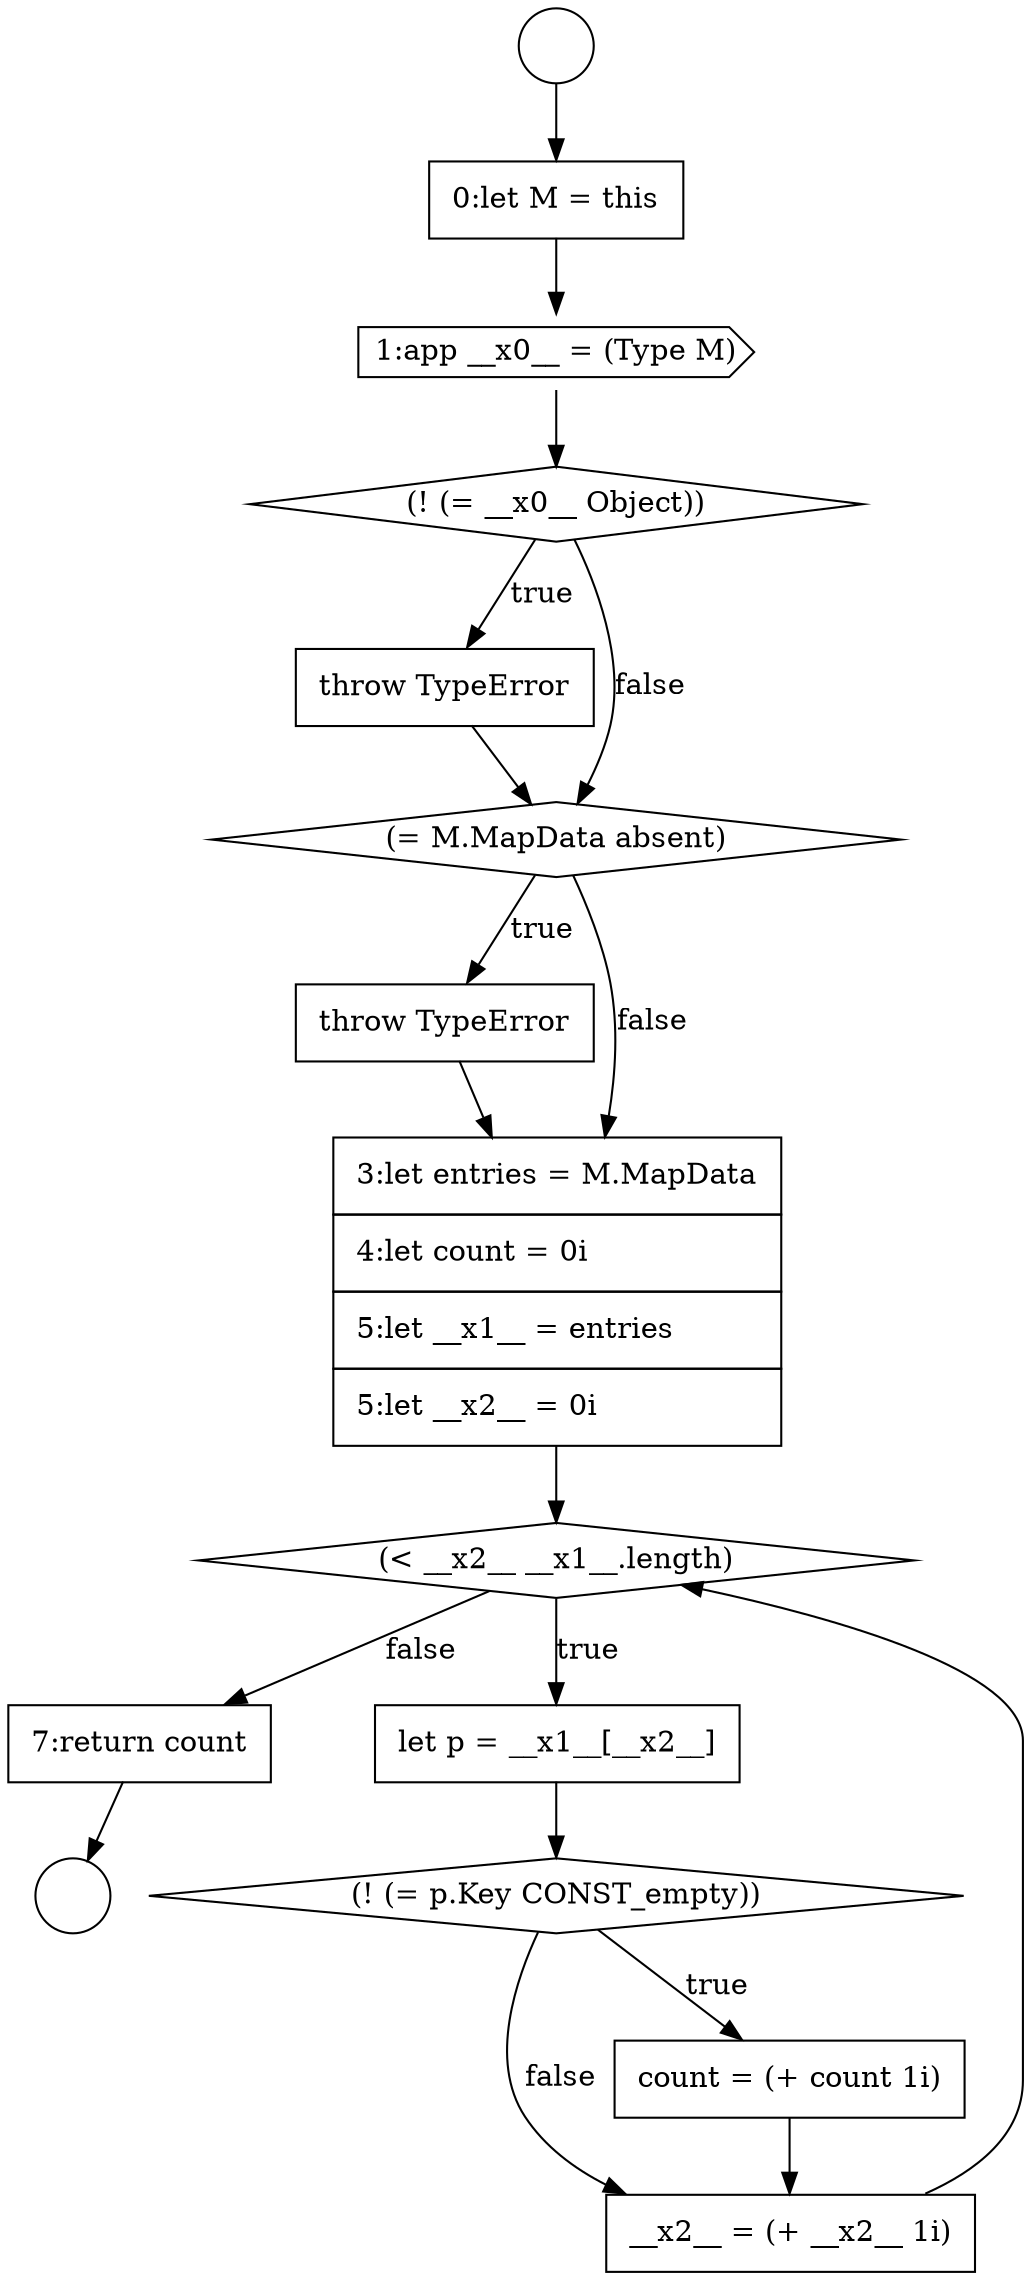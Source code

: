 digraph {
  node15214 [shape=none, margin=0, label=<<font color="black">
    <table border="0" cellborder="1" cellspacing="0" cellpadding="10">
      <tr><td align="left">throw TypeError</td></tr>
    </table>
  </font>> color="black" fillcolor="white" style=filled]
  node15210 [shape=cds, label=<<font color="black">1:app __x0__ = (Type M)</font>> color="black" fillcolor="white" style=filled]
  node15221 [shape=none, margin=0, label=<<font color="black">
    <table border="0" cellborder="1" cellspacing="0" cellpadding="10">
      <tr><td align="left">7:return count</td></tr>
    </table>
  </font>> color="black" fillcolor="white" style=filled]
  node15211 [shape=diamond, label=<<font color="black">(! (= __x0__ Object))</font>> color="black" fillcolor="white" style=filled]
  node15215 [shape=none, margin=0, label=<<font color="black">
    <table border="0" cellborder="1" cellspacing="0" cellpadding="10">
      <tr><td align="left">3:let entries = M.MapData</td></tr>
      <tr><td align="left">4:let count = 0i</td></tr>
      <tr><td align="left">5:let __x1__ = entries</td></tr>
      <tr><td align="left">5:let __x2__ = 0i</td></tr>
    </table>
  </font>> color="black" fillcolor="white" style=filled]
  node15212 [shape=none, margin=0, label=<<font color="black">
    <table border="0" cellborder="1" cellspacing="0" cellpadding="10">
      <tr><td align="left">throw TypeError</td></tr>
    </table>
  </font>> color="black" fillcolor="white" style=filled]
  node15216 [shape=diamond, label=<<font color="black">(&lt; __x2__ __x1__.length)</font>> color="black" fillcolor="white" style=filled]
  node15220 [shape=none, margin=0, label=<<font color="black">
    <table border="0" cellborder="1" cellspacing="0" cellpadding="10">
      <tr><td align="left">__x2__ = (+ __x2__ 1i)</td></tr>
    </table>
  </font>> color="black" fillcolor="white" style=filled]
  node15208 [shape=circle label=" " color="black" fillcolor="white" style=filled]
  node15218 [shape=diamond, label=<<font color="black">(! (= p.Key CONST_empty))</font>> color="black" fillcolor="white" style=filled]
  node15213 [shape=diamond, label=<<font color="black">(= M.MapData absent)</font>> color="black" fillcolor="white" style=filled]
  node15209 [shape=none, margin=0, label=<<font color="black">
    <table border="0" cellborder="1" cellspacing="0" cellpadding="10">
      <tr><td align="left">0:let M = this</td></tr>
    </table>
  </font>> color="black" fillcolor="white" style=filled]
  node15219 [shape=none, margin=0, label=<<font color="black">
    <table border="0" cellborder="1" cellspacing="0" cellpadding="10">
      <tr><td align="left">count = (+ count 1i)</td></tr>
    </table>
  </font>> color="black" fillcolor="white" style=filled]
  node15217 [shape=none, margin=0, label=<<font color="black">
    <table border="0" cellborder="1" cellspacing="0" cellpadding="10">
      <tr><td align="left">let p = __x1__[__x2__]</td></tr>
    </table>
  </font>> color="black" fillcolor="white" style=filled]
  node15207 [shape=circle label=" " color="black" fillcolor="white" style=filled]
  node15217 -> node15218 [ color="black"]
  node15211 -> node15212 [label=<<font color="black">true</font>> color="black"]
  node15211 -> node15213 [label=<<font color="black">false</font>> color="black"]
  node15215 -> node15216 [ color="black"]
  node15207 -> node15209 [ color="black"]
  node15212 -> node15213 [ color="black"]
  node15218 -> node15219 [label=<<font color="black">true</font>> color="black"]
  node15218 -> node15220 [label=<<font color="black">false</font>> color="black"]
  node15210 -> node15211 [ color="black"]
  node15213 -> node15214 [label=<<font color="black">true</font>> color="black"]
  node15213 -> node15215 [label=<<font color="black">false</font>> color="black"]
  node15209 -> node15210 [ color="black"]
  node15221 -> node15208 [ color="black"]
  node15219 -> node15220 [ color="black"]
  node15214 -> node15215 [ color="black"]
  node15216 -> node15217 [label=<<font color="black">true</font>> color="black"]
  node15216 -> node15221 [label=<<font color="black">false</font>> color="black"]
  node15220 -> node15216 [ color="black"]
}

